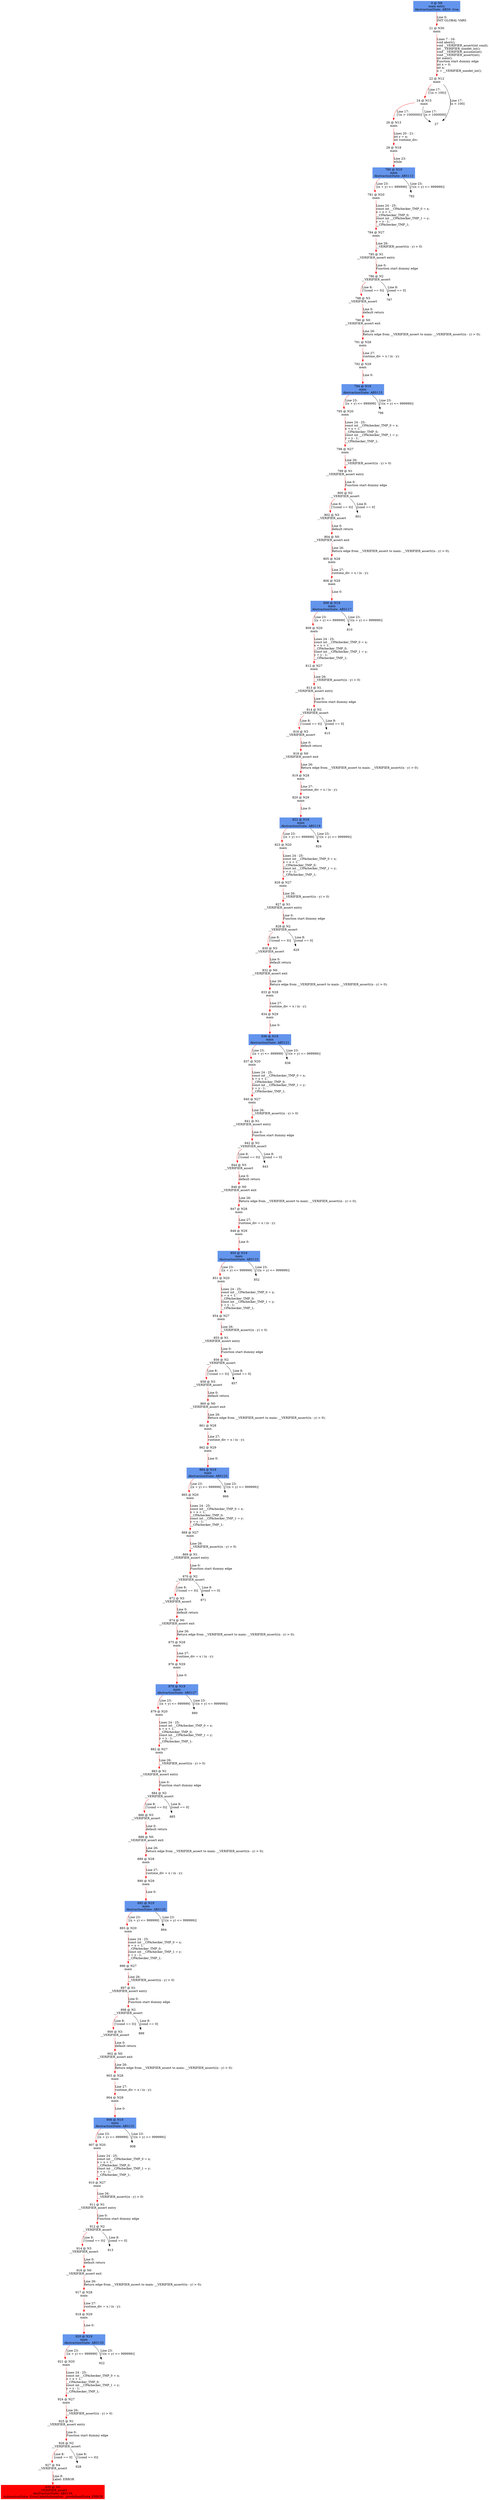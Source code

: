 digraph ARG {
node [style="filled" shape="box" color="white"]
0 [fillcolor="cornflowerblue" label="0 @ N8\nmain entry\nAbstractionState: ABS0: true\n" id="0"]
21 [label="21 @ N30\nmain\n" id="21"]
22 [label="22 @ N12\nmain\n" id="22"]
24 [label="24 @ N15\nmain\n" id="24"]
26 [label="26 @ N13\nmain\n" id="26"]
28 [label="28 @ N18\nmain\n" id="28"]
780 [fillcolor="cornflowerblue" label="780 @ N19\nmain\nAbstractionState: ABS113\n" id="780"]
781 [label="781 @ N20\nmain\n" id="781"]
784 [label="784 @ N27\nmain\n" id="784"]
785 [label="785 @ N1\n__VERIFIER_assert entry\n" id="785"]
786 [label="786 @ N2\n__VERIFIER_assert\n" id="786"]
788 [label="788 @ N3\n__VERIFIER_assert\n" id="788"]
790 [label="790 @ N0\n__VERIFIER_assert exit\n" id="790"]
791 [label="791 @ N28\nmain\n" id="791"]
792 [label="792 @ N29\nmain\n" id="792"]
794 [fillcolor="cornflowerblue" label="794 @ N19\nmain\nAbstractionState: ABS115\n" id="794"]
795 [label="795 @ N20\nmain\n" id="795"]
798 [label="798 @ N27\nmain\n" id="798"]
799 [label="799 @ N1\n__VERIFIER_assert entry\n" id="799"]
800 [label="800 @ N2\n__VERIFIER_assert\n" id="800"]
802 [label="802 @ N3\n__VERIFIER_assert\n" id="802"]
804 [label="804 @ N0\n__VERIFIER_assert exit\n" id="804"]
805 [label="805 @ N28\nmain\n" id="805"]
806 [label="806 @ N29\nmain\n" id="806"]
808 [fillcolor="cornflowerblue" label="808 @ N19\nmain\nAbstractionState: ABS117\n" id="808"]
809 [label="809 @ N20\nmain\n" id="809"]
812 [label="812 @ N27\nmain\n" id="812"]
813 [label="813 @ N1\n__VERIFIER_assert entry\n" id="813"]
814 [label="814 @ N2\n__VERIFIER_assert\n" id="814"]
816 [label="816 @ N3\n__VERIFIER_assert\n" id="816"]
818 [label="818 @ N0\n__VERIFIER_assert exit\n" id="818"]
819 [label="819 @ N28\nmain\n" id="819"]
820 [label="820 @ N29\nmain\n" id="820"]
822 [fillcolor="cornflowerblue" label="822 @ N19\nmain\nAbstractionState: ABS119\n" id="822"]
823 [label="823 @ N20\nmain\n" id="823"]
826 [label="826 @ N27\nmain\n" id="826"]
827 [label="827 @ N1\n__VERIFIER_assert entry\n" id="827"]
828 [label="828 @ N2\n__VERIFIER_assert\n" id="828"]
830 [label="830 @ N3\n__VERIFIER_assert\n" id="830"]
832 [label="832 @ N0\n__VERIFIER_assert exit\n" id="832"]
833 [label="833 @ N28\nmain\n" id="833"]
834 [label="834 @ N29\nmain\n" id="834"]
836 [fillcolor="cornflowerblue" label="836 @ N19\nmain\nAbstractionState: ABS121\n" id="836"]
837 [label="837 @ N20\nmain\n" id="837"]
840 [label="840 @ N27\nmain\n" id="840"]
841 [label="841 @ N1\n__VERIFIER_assert entry\n" id="841"]
842 [label="842 @ N2\n__VERIFIER_assert\n" id="842"]
844 [label="844 @ N3\n__VERIFIER_assert\n" id="844"]
846 [label="846 @ N0\n__VERIFIER_assert exit\n" id="846"]
847 [label="847 @ N28\nmain\n" id="847"]
848 [label="848 @ N29\nmain\n" id="848"]
850 [fillcolor="cornflowerblue" label="850 @ N19\nmain\nAbstractionState: ABS123\n" id="850"]
851 [label="851 @ N20\nmain\n" id="851"]
854 [label="854 @ N27\nmain\n" id="854"]
855 [label="855 @ N1\n__VERIFIER_assert entry\n" id="855"]
856 [label="856 @ N2\n__VERIFIER_assert\n" id="856"]
858 [label="858 @ N3\n__VERIFIER_assert\n" id="858"]
860 [label="860 @ N0\n__VERIFIER_assert exit\n" id="860"]
861 [label="861 @ N28\nmain\n" id="861"]
862 [label="862 @ N29\nmain\n" id="862"]
864 [fillcolor="cornflowerblue" label="864 @ N19\nmain\nAbstractionState: ABS125\n" id="864"]
865 [label="865 @ N20\nmain\n" id="865"]
868 [label="868 @ N27\nmain\n" id="868"]
869 [label="869 @ N1\n__VERIFIER_assert entry\n" id="869"]
870 [label="870 @ N2\n__VERIFIER_assert\n" id="870"]
872 [label="872 @ N3\n__VERIFIER_assert\n" id="872"]
874 [label="874 @ N0\n__VERIFIER_assert exit\n" id="874"]
875 [label="875 @ N28\nmain\n" id="875"]
876 [label="876 @ N29\nmain\n" id="876"]
878 [fillcolor="cornflowerblue" label="878 @ N19\nmain\nAbstractionState: ABS127\n" id="878"]
879 [label="879 @ N20\nmain\n" id="879"]
882 [label="882 @ N27\nmain\n" id="882"]
883 [label="883 @ N1\n__VERIFIER_assert entry\n" id="883"]
884 [label="884 @ N2\n__VERIFIER_assert\n" id="884"]
886 [label="886 @ N3\n__VERIFIER_assert\n" id="886"]
888 [label="888 @ N0\n__VERIFIER_assert exit\n" id="888"]
889 [label="889 @ N28\nmain\n" id="889"]
890 [label="890 @ N29\nmain\n" id="890"]
892 [fillcolor="cornflowerblue" label="892 @ N19\nmain\nAbstractionState: ABS129\n" id="892"]
893 [label="893 @ N20\nmain\n" id="893"]
896 [label="896 @ N27\nmain\n" id="896"]
897 [label="897 @ N1\n__VERIFIER_assert entry\n" id="897"]
898 [label="898 @ N2\n__VERIFIER_assert\n" id="898"]
900 [label="900 @ N3\n__VERIFIER_assert\n" id="900"]
902 [label="902 @ N0\n__VERIFIER_assert exit\n" id="902"]
903 [label="903 @ N28\nmain\n" id="903"]
904 [label="904 @ N29\nmain\n" id="904"]
906 [fillcolor="cornflowerblue" label="906 @ N19\nmain\nAbstractionState: ABS131\n" id="906"]
907 [label="907 @ N20\nmain\n" id="907"]
910 [label="910 @ N27\nmain\n" id="910"]
911 [label="911 @ N1\n__VERIFIER_assert entry\n" id="911"]
912 [label="912 @ N2\n__VERIFIER_assert\n" id="912"]
914 [label="914 @ N3\n__VERIFIER_assert\n" id="914"]
916 [label="916 @ N0\n__VERIFIER_assert exit\n" id="916"]
917 [label="917 @ N28\nmain\n" id="917"]
918 [label="918 @ N29\nmain\n" id="918"]
920 [fillcolor="cornflowerblue" label="920 @ N19\nmain\nAbstractionState: ABS133\n" id="920"]
921 [label="921 @ N20\nmain\n" id="921"]
924 [label="924 @ N27\nmain\n" id="924"]
925 [label="925 @ N1\n__VERIFIER_assert entry\n" id="925"]
926 [label="926 @ N2\n__VERIFIER_assert\n" id="926"]
927 [label="927 @ N4\n__VERIFIER_assert\n" id="927"]
930 [fillcolor="red" label="930 @ N5\n__VERIFIER_assert\nAbstractionState: ABS134\n AutomatonState: ErrorLabelAutomaton: _predefinedState_ERROR\n" id="930"]
0 -> 21 [color="red" label="Line 0: \lINIT GLOBAL VARS\l" id="0 -> 21"]
21 -> 22 [color="red" label="Lines 7 - 16: \lvoid abort();\lvoid __VERIFIER_assert(int cond);\lint __VERIFIER_nondet_int();\lvoid __VERIFIER_assume(int);\lvoid __VERIFIER_assert(int);\lint main();\lFunction start dummy edge\lint x = 0;\lint n;\ln = __VERIFIER_nondet_int();\l" id="21 -> 22"]
22 -> 24 [color="red" label="Line 17: \l[!(n < 100)]\l" id="22 -> 24"]
22 -> 27 [label="Line 17: \l[n < 100]\l" id="22 -> 27"]
24 -> 26 [color="red" label="Line 17: \l[!(n > 1000000)]\l" id="24 -> 26"]
24 -> 27 [label="Line 17: \l[n > 1000000]\l" id="24 -> 27"]
26 -> 28 [color="red" label="Lines 20 - 21: \lint y = n;\lint runtime_div;\l" id="26 -> 28"]
28 -> 780 [color="red" label="Line 23: \lwhile\l" id="28 -> 780"]
780 -> 781 [color="red" label="Line 23: \l[(x + y) <= 999999]\l" id="780 -> 781"]
780 -> 782 [label="Line 23: \l[!((x + y) <= 999999)]\l" id="780 -> 782"]
781 -> 784 [color="red" label="Lines 24 - 25: \lconst int __CPAchecker_TMP_0 = x;\lx = x + 1;\l__CPAchecker_TMP_0;\lconst int __CPAchecker_TMP_1 = y;\ly = y - 1;\l__CPAchecker_TMP_1;\l" id="781 -> 784"]
784 -> 785 [color="red" label="Line 26: \l__VERIFIER_assert((n - y) > 0)\l" id="784 -> 785"]
785 -> 786 [color="red" label="Line 0: \lFunction start dummy edge\l" id="785 -> 786"]
786 -> 787 [label="Line 8: \l[cond == 0]\l" id="786 -> 787"]
786 -> 788 [color="red" label="Line 8: \l[!(cond == 0)]\l" id="786 -> 788"]
788 -> 790 [color="red" label="Line 0: \ldefault return\l" id="788 -> 790"]
790 -> 791 [color="red" label="Line 26: \lReturn edge from __VERIFIER_assert to main: __VERIFIER_assert((n - y) > 0);\l" id="790 -> 791"]
791 -> 792 [color="red" label="Line 27: \lruntime_div = x / (n - y);\l" id="791 -> 792"]
792 -> 794 [color="red" label="Line 0: \l\l" id="792 -> 794"]
794 -> 795 [color="red" label="Line 23: \l[(x + y) <= 999999]\l" id="794 -> 795"]
794 -> 796 [label="Line 23: \l[!((x + y) <= 999999)]\l" id="794 -> 796"]
795 -> 798 [color="red" label="Lines 24 - 25: \lconst int __CPAchecker_TMP_0 = x;\lx = x + 1;\l__CPAchecker_TMP_0;\lconst int __CPAchecker_TMP_1 = y;\ly = y - 1;\l__CPAchecker_TMP_1;\l" id="795 -> 798"]
798 -> 799 [color="red" label="Line 26: \l__VERIFIER_assert((n - y) > 0)\l" id="798 -> 799"]
799 -> 800 [color="red" label="Line 0: \lFunction start dummy edge\l" id="799 -> 800"]
800 -> 801 [label="Line 8: \l[cond == 0]\l" id="800 -> 801"]
800 -> 802 [color="red" label="Line 8: \l[!(cond == 0)]\l" id="800 -> 802"]
802 -> 804 [color="red" label="Line 0: \ldefault return\l" id="802 -> 804"]
804 -> 805 [color="red" label="Line 26: \lReturn edge from __VERIFIER_assert to main: __VERIFIER_assert((n - y) > 0);\l" id="804 -> 805"]
805 -> 806 [color="red" label="Line 27: \lruntime_div = x / (n - y);\l" id="805 -> 806"]
806 -> 808 [color="red" label="Line 0: \l\l" id="806 -> 808"]
808 -> 809 [color="red" label="Line 23: \l[(x + y) <= 999999]\l" id="808 -> 809"]
808 -> 810 [label="Line 23: \l[!((x + y) <= 999999)]\l" id="808 -> 810"]
809 -> 812 [color="red" label="Lines 24 - 25: \lconst int __CPAchecker_TMP_0 = x;\lx = x + 1;\l__CPAchecker_TMP_0;\lconst int __CPAchecker_TMP_1 = y;\ly = y - 1;\l__CPAchecker_TMP_1;\l" id="809 -> 812"]
812 -> 813 [color="red" label="Line 26: \l__VERIFIER_assert((n - y) > 0)\l" id="812 -> 813"]
813 -> 814 [color="red" label="Line 0: \lFunction start dummy edge\l" id="813 -> 814"]
814 -> 815 [label="Line 8: \l[cond == 0]\l" id="814 -> 815"]
814 -> 816 [color="red" label="Line 8: \l[!(cond == 0)]\l" id="814 -> 816"]
816 -> 818 [color="red" label="Line 0: \ldefault return\l" id="816 -> 818"]
818 -> 819 [color="red" label="Line 26: \lReturn edge from __VERIFIER_assert to main: __VERIFIER_assert((n - y) > 0);\l" id="818 -> 819"]
819 -> 820 [color="red" label="Line 27: \lruntime_div = x / (n - y);\l" id="819 -> 820"]
820 -> 822 [color="red" label="Line 0: \l\l" id="820 -> 822"]
822 -> 823 [color="red" label="Line 23: \l[(x + y) <= 999999]\l" id="822 -> 823"]
822 -> 824 [label="Line 23: \l[!((x + y) <= 999999)]\l" id="822 -> 824"]
823 -> 826 [color="red" label="Lines 24 - 25: \lconst int __CPAchecker_TMP_0 = x;\lx = x + 1;\l__CPAchecker_TMP_0;\lconst int __CPAchecker_TMP_1 = y;\ly = y - 1;\l__CPAchecker_TMP_1;\l" id="823 -> 826"]
826 -> 827 [color="red" label="Line 26: \l__VERIFIER_assert((n - y) > 0)\l" id="826 -> 827"]
827 -> 828 [color="red" label="Line 0: \lFunction start dummy edge\l" id="827 -> 828"]
828 -> 829 [label="Line 8: \l[cond == 0]\l" id="828 -> 829"]
828 -> 830 [color="red" label="Line 8: \l[!(cond == 0)]\l" id="828 -> 830"]
830 -> 832 [color="red" label="Line 0: \ldefault return\l" id="830 -> 832"]
832 -> 833 [color="red" label="Line 26: \lReturn edge from __VERIFIER_assert to main: __VERIFIER_assert((n - y) > 0);\l" id="832 -> 833"]
833 -> 834 [color="red" label="Line 27: \lruntime_div = x / (n - y);\l" id="833 -> 834"]
834 -> 836 [color="red" label="Line 0: \l\l" id="834 -> 836"]
836 -> 837 [color="red" label="Line 23: \l[(x + y) <= 999999]\l" id="836 -> 837"]
836 -> 838 [label="Line 23: \l[!((x + y) <= 999999)]\l" id="836 -> 838"]
837 -> 840 [color="red" label="Lines 24 - 25: \lconst int __CPAchecker_TMP_0 = x;\lx = x + 1;\l__CPAchecker_TMP_0;\lconst int __CPAchecker_TMP_1 = y;\ly = y - 1;\l__CPAchecker_TMP_1;\l" id="837 -> 840"]
840 -> 841 [color="red" label="Line 26: \l__VERIFIER_assert((n - y) > 0)\l" id="840 -> 841"]
841 -> 842 [color="red" label="Line 0: \lFunction start dummy edge\l" id="841 -> 842"]
842 -> 843 [label="Line 8: \l[cond == 0]\l" id="842 -> 843"]
842 -> 844 [color="red" label="Line 8: \l[!(cond == 0)]\l" id="842 -> 844"]
844 -> 846 [color="red" label="Line 0: \ldefault return\l" id="844 -> 846"]
846 -> 847 [color="red" label="Line 26: \lReturn edge from __VERIFIER_assert to main: __VERIFIER_assert((n - y) > 0);\l" id="846 -> 847"]
847 -> 848 [color="red" label="Line 27: \lruntime_div = x / (n - y);\l" id="847 -> 848"]
848 -> 850 [color="red" label="Line 0: \l\l" id="848 -> 850"]
850 -> 851 [color="red" label="Line 23: \l[(x + y) <= 999999]\l" id="850 -> 851"]
850 -> 852 [label="Line 23: \l[!((x + y) <= 999999)]\l" id="850 -> 852"]
851 -> 854 [color="red" label="Lines 24 - 25: \lconst int __CPAchecker_TMP_0 = x;\lx = x + 1;\l__CPAchecker_TMP_0;\lconst int __CPAchecker_TMP_1 = y;\ly = y - 1;\l__CPAchecker_TMP_1;\l" id="851 -> 854"]
854 -> 855 [color="red" label="Line 26: \l__VERIFIER_assert((n - y) > 0)\l" id="854 -> 855"]
855 -> 856 [color="red" label="Line 0: \lFunction start dummy edge\l" id="855 -> 856"]
856 -> 857 [label="Line 8: \l[cond == 0]\l" id="856 -> 857"]
856 -> 858 [color="red" label="Line 8: \l[!(cond == 0)]\l" id="856 -> 858"]
858 -> 860 [color="red" label="Line 0: \ldefault return\l" id="858 -> 860"]
860 -> 861 [color="red" label="Line 26: \lReturn edge from __VERIFIER_assert to main: __VERIFIER_assert((n - y) > 0);\l" id="860 -> 861"]
861 -> 862 [color="red" label="Line 27: \lruntime_div = x / (n - y);\l" id="861 -> 862"]
862 -> 864 [color="red" label="Line 0: \l\l" id="862 -> 864"]
864 -> 865 [color="red" label="Line 23: \l[(x + y) <= 999999]\l" id="864 -> 865"]
864 -> 866 [label="Line 23: \l[!((x + y) <= 999999)]\l" id="864 -> 866"]
865 -> 868 [color="red" label="Lines 24 - 25: \lconst int __CPAchecker_TMP_0 = x;\lx = x + 1;\l__CPAchecker_TMP_0;\lconst int __CPAchecker_TMP_1 = y;\ly = y - 1;\l__CPAchecker_TMP_1;\l" id="865 -> 868"]
868 -> 869 [color="red" label="Line 26: \l__VERIFIER_assert((n - y) > 0)\l" id="868 -> 869"]
869 -> 870 [color="red" label="Line 0: \lFunction start dummy edge\l" id="869 -> 870"]
870 -> 871 [label="Line 8: \l[cond == 0]\l" id="870 -> 871"]
870 -> 872 [color="red" label="Line 8: \l[!(cond == 0)]\l" id="870 -> 872"]
872 -> 874 [color="red" label="Line 0: \ldefault return\l" id="872 -> 874"]
874 -> 875 [color="red" label="Line 26: \lReturn edge from __VERIFIER_assert to main: __VERIFIER_assert((n - y) > 0);\l" id="874 -> 875"]
875 -> 876 [color="red" label="Line 27: \lruntime_div = x / (n - y);\l" id="875 -> 876"]
876 -> 878 [color="red" label="Line 0: \l\l" id="876 -> 878"]
878 -> 879 [color="red" label="Line 23: \l[(x + y) <= 999999]\l" id="878 -> 879"]
878 -> 880 [label="Line 23: \l[!((x + y) <= 999999)]\l" id="878 -> 880"]
879 -> 882 [color="red" label="Lines 24 - 25: \lconst int __CPAchecker_TMP_0 = x;\lx = x + 1;\l__CPAchecker_TMP_0;\lconst int __CPAchecker_TMP_1 = y;\ly = y - 1;\l__CPAchecker_TMP_1;\l" id="879 -> 882"]
882 -> 883 [color="red" label="Line 26: \l__VERIFIER_assert((n - y) > 0)\l" id="882 -> 883"]
883 -> 884 [color="red" label="Line 0: \lFunction start dummy edge\l" id="883 -> 884"]
884 -> 885 [label="Line 8: \l[cond == 0]\l" id="884 -> 885"]
884 -> 886 [color="red" label="Line 8: \l[!(cond == 0)]\l" id="884 -> 886"]
886 -> 888 [color="red" label="Line 0: \ldefault return\l" id="886 -> 888"]
888 -> 889 [color="red" label="Line 26: \lReturn edge from __VERIFIER_assert to main: __VERIFIER_assert((n - y) > 0);\l" id="888 -> 889"]
889 -> 890 [color="red" label="Line 27: \lruntime_div = x / (n - y);\l" id="889 -> 890"]
890 -> 892 [color="red" label="Line 0: \l\l" id="890 -> 892"]
892 -> 893 [color="red" label="Line 23: \l[(x + y) <= 999999]\l" id="892 -> 893"]
892 -> 894 [label="Line 23: \l[!((x + y) <= 999999)]\l" id="892 -> 894"]
893 -> 896 [color="red" label="Lines 24 - 25: \lconst int __CPAchecker_TMP_0 = x;\lx = x + 1;\l__CPAchecker_TMP_0;\lconst int __CPAchecker_TMP_1 = y;\ly = y - 1;\l__CPAchecker_TMP_1;\l" id="893 -> 896"]
896 -> 897 [color="red" label="Line 26: \l__VERIFIER_assert((n - y) > 0)\l" id="896 -> 897"]
897 -> 898 [color="red" label="Line 0: \lFunction start dummy edge\l" id="897 -> 898"]
898 -> 899 [label="Line 8: \l[cond == 0]\l" id="898 -> 899"]
898 -> 900 [color="red" label="Line 8: \l[!(cond == 0)]\l" id="898 -> 900"]
900 -> 902 [color="red" label="Line 0: \ldefault return\l" id="900 -> 902"]
902 -> 903 [color="red" label="Line 26: \lReturn edge from __VERIFIER_assert to main: __VERIFIER_assert((n - y) > 0);\l" id="902 -> 903"]
903 -> 904 [color="red" label="Line 27: \lruntime_div = x / (n - y);\l" id="903 -> 904"]
904 -> 906 [color="red" label="Line 0: \l\l" id="904 -> 906"]
906 -> 907 [color="red" label="Line 23: \l[(x + y) <= 999999]\l" id="906 -> 907"]
906 -> 908 [label="Line 23: \l[!((x + y) <= 999999)]\l" id="906 -> 908"]
907 -> 910 [color="red" label="Lines 24 - 25: \lconst int __CPAchecker_TMP_0 = x;\lx = x + 1;\l__CPAchecker_TMP_0;\lconst int __CPAchecker_TMP_1 = y;\ly = y - 1;\l__CPAchecker_TMP_1;\l" id="907 -> 910"]
910 -> 911 [color="red" label="Line 26: \l__VERIFIER_assert((n - y) > 0)\l" id="910 -> 911"]
911 -> 912 [color="red" label="Line 0: \lFunction start dummy edge\l" id="911 -> 912"]
912 -> 913 [label="Line 8: \l[cond == 0]\l" id="912 -> 913"]
912 -> 914 [color="red" label="Line 8: \l[!(cond == 0)]\l" id="912 -> 914"]
914 -> 916 [color="red" label="Line 0: \ldefault return\l" id="914 -> 916"]
916 -> 917 [color="red" label="Line 26: \lReturn edge from __VERIFIER_assert to main: __VERIFIER_assert((n - y) > 0);\l" id="916 -> 917"]
917 -> 918 [color="red" label="Line 27: \lruntime_div = x / (n - y);\l" id="917 -> 918"]
918 -> 920 [color="red" label="Line 0: \l\l" id="918 -> 920"]
920 -> 921 [color="red" label="Line 23: \l[(x + y) <= 999999]\l" id="920 -> 921"]
920 -> 922 [label="Line 23: \l[!((x + y) <= 999999)]\l" id="920 -> 922"]
921 -> 924 [color="red" label="Lines 24 - 25: \lconst int __CPAchecker_TMP_0 = x;\lx = x + 1;\l__CPAchecker_TMP_0;\lconst int __CPAchecker_TMP_1 = y;\ly = y - 1;\l__CPAchecker_TMP_1;\l" id="921 -> 924"]
924 -> 925 [color="red" label="Line 26: \l__VERIFIER_assert((n - y) > 0)\l" id="924 -> 925"]
925 -> 926 [color="red" label="Line 0: \lFunction start dummy edge\l" id="925 -> 926"]
926 -> 927 [color="red" label="Line 8: \l[cond == 0]\l" id="926 -> 927"]
926 -> 928 [label="Line 8: \l[!(cond == 0)]\l" id="926 -> 928"]
927 -> 930 [color="red" label="Line 8: \lLabel: ERROR\l" id="927 -> 930"]
}
